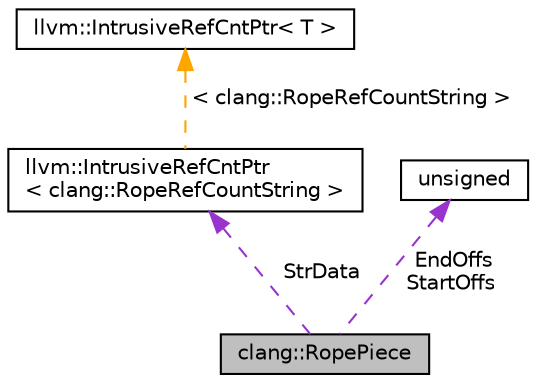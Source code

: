 digraph "clang::RopePiece"
{
 // LATEX_PDF_SIZE
  bgcolor="transparent";
  edge [fontname="Helvetica",fontsize="10",labelfontname="Helvetica",labelfontsize="10"];
  node [fontname="Helvetica",fontsize="10",shape=record];
  Node1 [label="clang::RopePiece",height=0.2,width=0.4,color="black", fillcolor="grey75", style="filled", fontcolor="black",tooltip="RopePiece - This class represents a view into a RopeRefCountString object."];
  Node2 -> Node1 [dir="back",color="darkorchid3",fontsize="10",style="dashed",label=" StrData" ,fontname="Helvetica"];
  Node2 [label="llvm::IntrusiveRefCntPtr\l\< clang::RopeRefCountString \>",height=0.2,width=0.4,color="black",URL="$classllvm_1_1IntrusiveRefCntPtr.html",tooltip=" "];
  Node3 -> Node2 [dir="back",color="orange",fontsize="10",style="dashed",label=" \< clang::RopeRefCountString \>" ,fontname="Helvetica"];
  Node3 [label="llvm::IntrusiveRefCntPtr\< T \>",height=0.2,width=0.4,color="black",URL="$classllvm_1_1IntrusiveRefCntPtr.html",tooltip=" "];
  Node4 -> Node1 [dir="back",color="darkorchid3",fontsize="10",style="dashed",label=" EndOffs\nStartOffs" ,fontname="Helvetica"];
  Node4 [label="unsigned",height=0.2,width=0.4,color="black",URL="$classunsigned.html",tooltip=" "];
}
